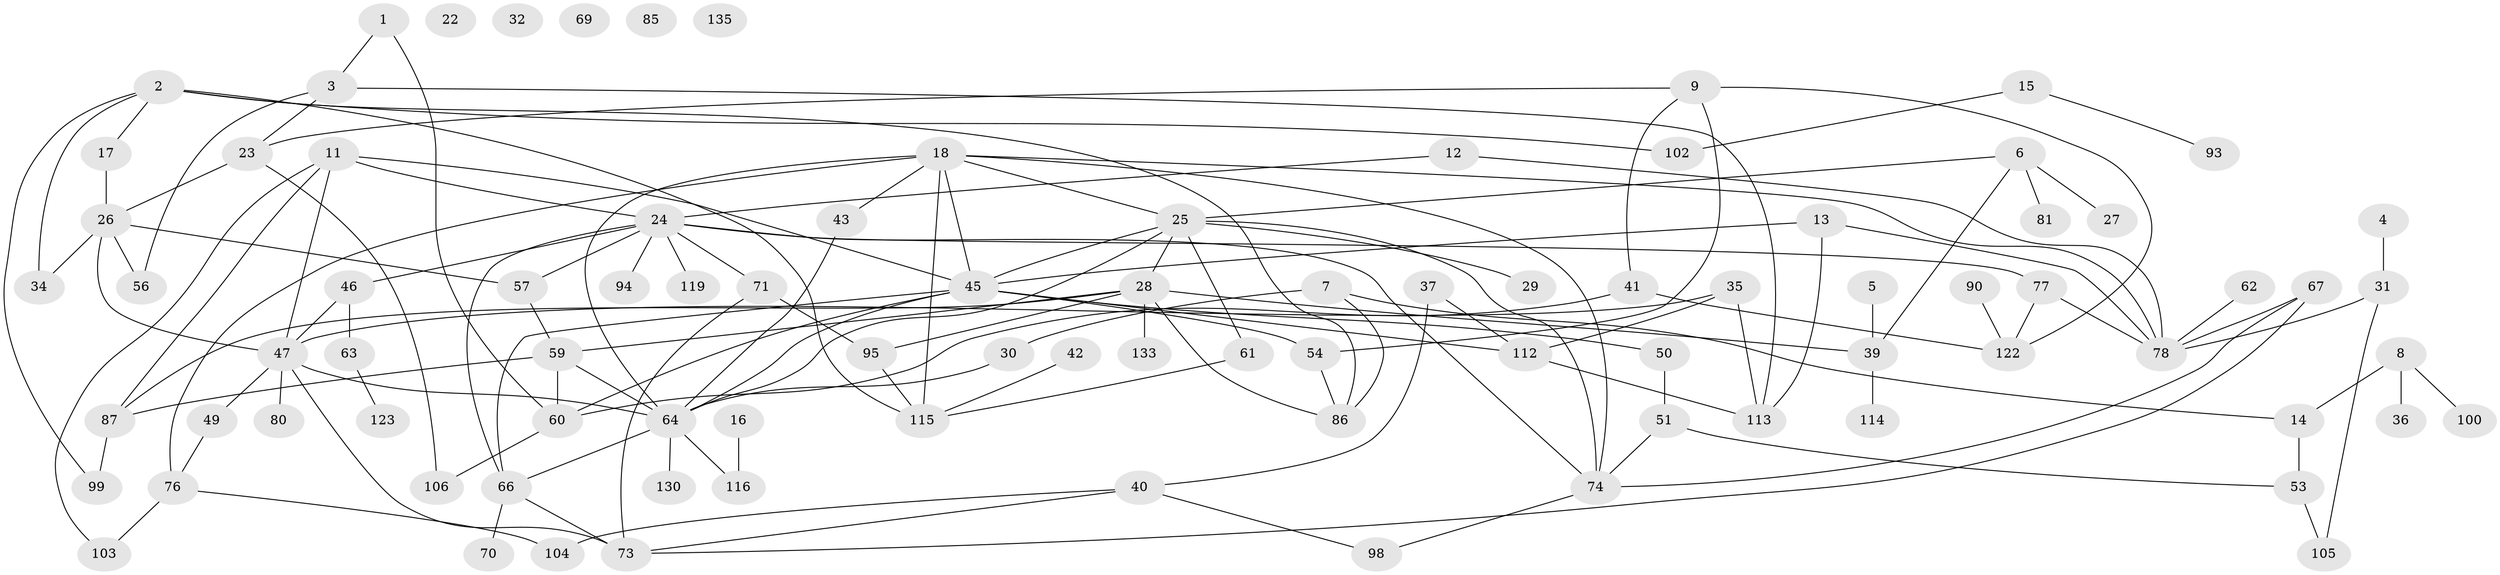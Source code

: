 // original degree distribution, {3: 0.22962962962962963, 4: 0.08888888888888889, 1: 0.24444444444444444, 5: 0.07407407407407407, 2: 0.2518518518518518, 6: 0.05185185185185185, 0: 0.02962962962962963, 7: 0.02962962962962963}
// Generated by graph-tools (version 1.1) at 2025/41/03/06/25 10:41:23]
// undirected, 91 vertices, 137 edges
graph export_dot {
graph [start="1"]
  node [color=gray90,style=filled];
  1 [super="+118"];
  2 [super="+48"];
  3 [super="+10"];
  4;
  5;
  6 [super="+65"];
  7 [super="+19"];
  8 [super="+68"];
  9 [super="+20"];
  11 [super="+21"];
  12 [super="+58"];
  13 [super="+44"];
  14;
  15;
  16;
  17 [super="+92"];
  18 [super="+127"];
  22 [super="+33"];
  23 [super="+91"];
  24 [super="+126"];
  25 [super="+117"];
  26 [super="+109"];
  27 [super="+111"];
  28 [super="+96"];
  29 [super="+97"];
  30;
  31 [super="+72"];
  32;
  34;
  35;
  36;
  37 [super="+38"];
  39 [super="+121"];
  40;
  41;
  42;
  43 [super="+52"];
  45 [super="+75"];
  46 [super="+107"];
  47 [super="+108"];
  49;
  50;
  51 [super="+55"];
  53;
  54 [super="+79"];
  56;
  57;
  59 [super="+89"];
  60 [super="+110"];
  61 [super="+83"];
  62;
  63;
  64 [super="+120"];
  66 [super="+84"];
  67 [super="+82"];
  69;
  70;
  71;
  73;
  74 [super="+88"];
  76 [super="+124"];
  77;
  78 [super="+128"];
  80;
  81;
  85;
  86 [super="+101"];
  87 [super="+131"];
  90;
  93;
  94;
  95;
  98;
  99;
  100;
  102;
  103;
  104;
  105;
  106;
  112;
  113 [super="+132"];
  114;
  115 [super="+125"];
  116;
  119;
  122 [super="+134"];
  123 [super="+129"];
  130;
  133;
  135;
  1 -- 60;
  1 -- 3;
  2 -- 115;
  2 -- 17;
  2 -- 34;
  2 -- 99;
  2 -- 102;
  2 -- 86;
  3 -- 23;
  3 -- 56;
  3 -- 113;
  4 -- 31;
  5 -- 39;
  6 -- 27;
  6 -- 39;
  6 -- 81;
  6 -- 25;
  7 -- 14;
  7 -- 30;
  7 -- 86;
  8 -- 14;
  8 -- 36;
  8 -- 100;
  9 -- 41;
  9 -- 23;
  9 -- 122;
  9 -- 54;
  11 -- 103;
  11 -- 87;
  11 -- 24;
  11 -- 45;
  11 -- 47;
  12 -- 78;
  12 -- 24;
  13 -- 113;
  13 -- 45;
  13 -- 78;
  14 -- 53;
  15 -- 93;
  15 -- 102;
  16 -- 116;
  17 -- 26;
  18 -- 43;
  18 -- 45;
  18 -- 64;
  18 -- 115;
  18 -- 25;
  18 -- 74;
  18 -- 76;
  18 -- 78;
  23 -- 106;
  23 -- 26;
  24 -- 66;
  24 -- 71;
  24 -- 94;
  24 -- 119;
  24 -- 57;
  24 -- 77;
  24 -- 46;
  24 -- 74;
  25 -- 28;
  25 -- 45;
  25 -- 64;
  25 -- 74;
  25 -- 61;
  25 -- 29;
  26 -- 57;
  26 -- 34;
  26 -- 56;
  26 -- 47;
  28 -- 39;
  28 -- 133;
  28 -- 86;
  28 -- 59;
  28 -- 95;
  28 -- 87;
  30 -- 64;
  31 -- 105;
  31 -- 78;
  35 -- 112;
  35 -- 47;
  35 -- 113;
  37 -- 40;
  37 -- 112;
  39 -- 114;
  40 -- 73;
  40 -- 98;
  40 -- 104;
  41 -- 122;
  41 -- 60;
  42 -- 115;
  43 -- 64;
  45 -- 66;
  45 -- 112;
  45 -- 64;
  45 -- 50;
  45 -- 54;
  45 -- 60;
  46 -- 47;
  46 -- 63;
  47 -- 64;
  47 -- 80;
  47 -- 49;
  47 -- 73;
  49 -- 76;
  50 -- 51;
  51 -- 53;
  51 -- 74;
  53 -- 105;
  54 -- 86;
  57 -- 59;
  59 -- 64;
  59 -- 87;
  59 -- 60;
  60 -- 106;
  61 -- 115;
  62 -- 78;
  63 -- 123;
  64 -- 66;
  64 -- 116;
  64 -- 130;
  66 -- 73;
  66 -- 70;
  67 -- 73;
  67 -- 74;
  67 -- 78;
  71 -- 73;
  71 -- 95;
  74 -- 98;
  76 -- 103;
  76 -- 104;
  77 -- 122;
  77 -- 78;
  87 -- 99;
  90 -- 122;
  95 -- 115;
  112 -- 113;
}

